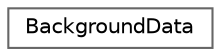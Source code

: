 digraph "Graphical Class Hierarchy"
{
 // LATEX_PDF_SIZE
  bgcolor="transparent";
  edge [fontname=Helvetica,fontsize=10,labelfontname=Helvetica,labelfontsize=10];
  node [fontname=Helvetica,fontsize=10,shape=box,height=0.2,width=0.4];
  rankdir="LR";
  Node0 [id="Node000000",label="BackgroundData",height=0.2,width=0.4,color="grey40", fillcolor="white", style="filled",URL="$class_background_data.html",tooltip="Represents data for a single background, including its index and image path."];
}
